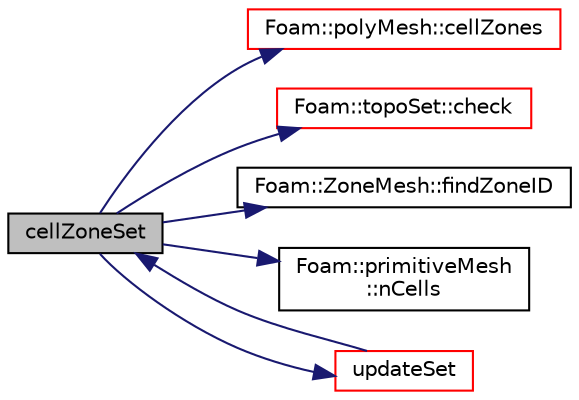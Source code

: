 digraph "cellZoneSet"
{
  bgcolor="transparent";
  edge [fontname="Helvetica",fontsize="10",labelfontname="Helvetica",labelfontsize="10"];
  node [fontname="Helvetica",fontsize="10",shape=record];
  rankdir="LR";
  Node0 [label="cellZoneSet",height=0.2,width=0.4,color="black", fillcolor="grey75", style="filled", fontcolor="black"];
  Node0 -> Node1 [color="midnightblue",fontsize="10",style="solid",fontname="Helvetica"];
  Node1 [label="Foam::polyMesh::cellZones",height=0.2,width=0.4,color="red",URL="$a28565.html#a935f422baa4405e3bb1d9e230b08f824",tooltip="Return cell zone mesh. "];
  Node0 -> Node6 [color="midnightblue",fontsize="10",style="solid",fontname="Helvetica"];
  Node6 [label="Foam::topoSet::check",height=0.2,width=0.4,color="red",URL="$a26597.html#a5da2a9b7df4592638c8a79a7b6221578",tooltip="Check validity of contents. "];
  Node0 -> Node302 [color="midnightblue",fontsize="10",style="solid",fontname="Helvetica"];
  Node302 [label="Foam::ZoneMesh::findZoneID",height=0.2,width=0.4,color="black",URL="$a28677.html#a13d1a124b375b062a1c226196db8b486",tooltip="Find zone index given a name. "];
  Node0 -> Node82 [color="midnightblue",fontsize="10",style="solid",fontname="Helvetica"];
  Node82 [label="Foam::primitiveMesh\l::nCells",height=0.2,width=0.4,color="black",URL="$a28685.html#a13b94bdb0926552bf78ad5210a73a3d5"];
  Node0 -> Node303 [color="midnightblue",fontsize="10",style="solid",fontname="Helvetica"];
  Node303 [label="updateSet",height=0.2,width=0.4,color="red",URL="$a26577.html#afc9e2e914d3928dd7281d2ac71452052",tooltip="Sort addressing and make cellSet part consistent with addressing. "];
  Node303 -> Node0 [color="midnightblue",fontsize="10",style="solid",fontname="Helvetica"];
}
